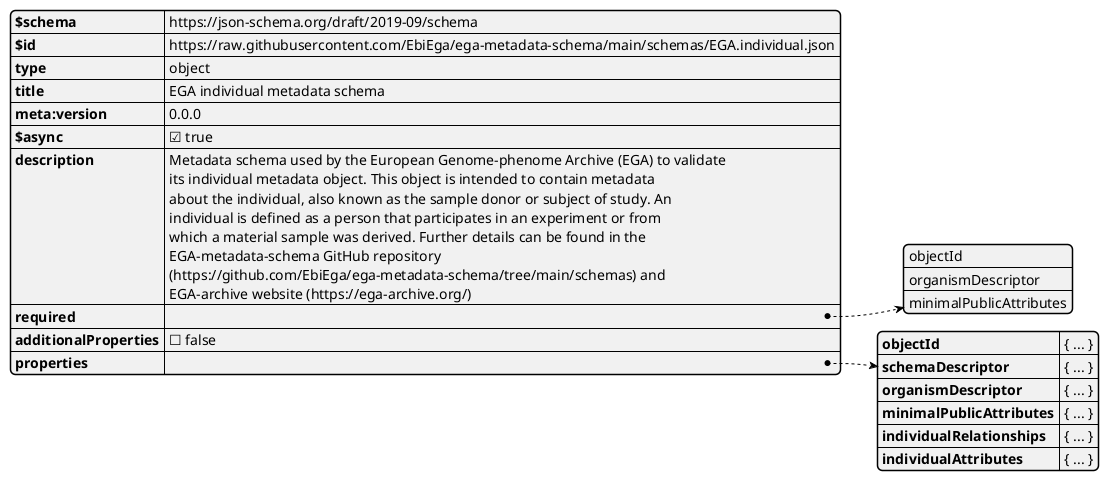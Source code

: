 @startjson

{
    "$schema": "https://json-schema.org/draft/2019-09/schema",
    "$id": "https://raw.githubusercontent.com/EbiEga/ega-metadata-schema/main/schemas/EGA.individual.json",
    "type": "object",
    "title": "EGA individual metadata schema",
    "meta:version": "0.0.0",
    "$async": true,
    "description": "Metadata schema used by the European Genome-phenome Archive (EGA) to validate \\nits individual metadata object. This object is intended to contain metadata \\nabout the individual, also known as the sample donor or subject of study. An \\nindividual is defined as a person that participates in an experiment or from \\nwhich a material sample was derived. Further details can be found in the \\nEGA-metadata-schema GitHub repository \\n(https://github.com/EbiEga/ega-metadata-schema/tree/main/schemas) and \\nEGA-archive website (https://ega-archive.org/)",
    "required": [
        "objectId",
        "organismDescriptor",
        "minimalPublicAttributes"
    ],
    "additionalProperties": false,
    "properties": {
        "objectId": "{ ... }",
        "schemaDescriptor": "{ ... }",
        "organismDescriptor": "{ ... }",
        "minimalPublicAttributes": "{ ... }",
        "individualRelationships": "{ ... }",
        "individualAttributes": "{ ... }"
    }
}
@endjson